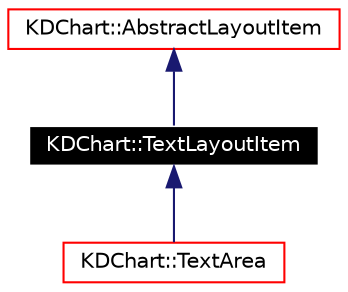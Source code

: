 digraph G
{
  edge [fontname="Helvetica",fontsize=10,labelfontname="Helvetica",labelfontsize=10];
  node [fontname="Helvetica",fontsize=10,shape=record];
  Node574 [label="KDChart::TextLayoutItem",height=0.2,width=0.4,color="white", fillcolor="black", style="filled" fontcolor="white"];
  Node575 -> Node574 [dir=back,color="midnightblue",fontsize=10,style="solid",fontname="Helvetica"];
  Node575 [label="KDChart::AbstractLayoutItem",height=0.2,width=0.4,color="red",URL="$class_k_d_chart_1_1_abstract_layout_item.html"];
  Node574 -> Node577 [dir=back,color="midnightblue",fontsize=10,style="solid",fontname="Helvetica"];
  Node577 [label="KDChart::TextArea",height=0.2,width=0.4,color="red",URL="$class_k_d_chart_1_1_text_area.html"];
}
